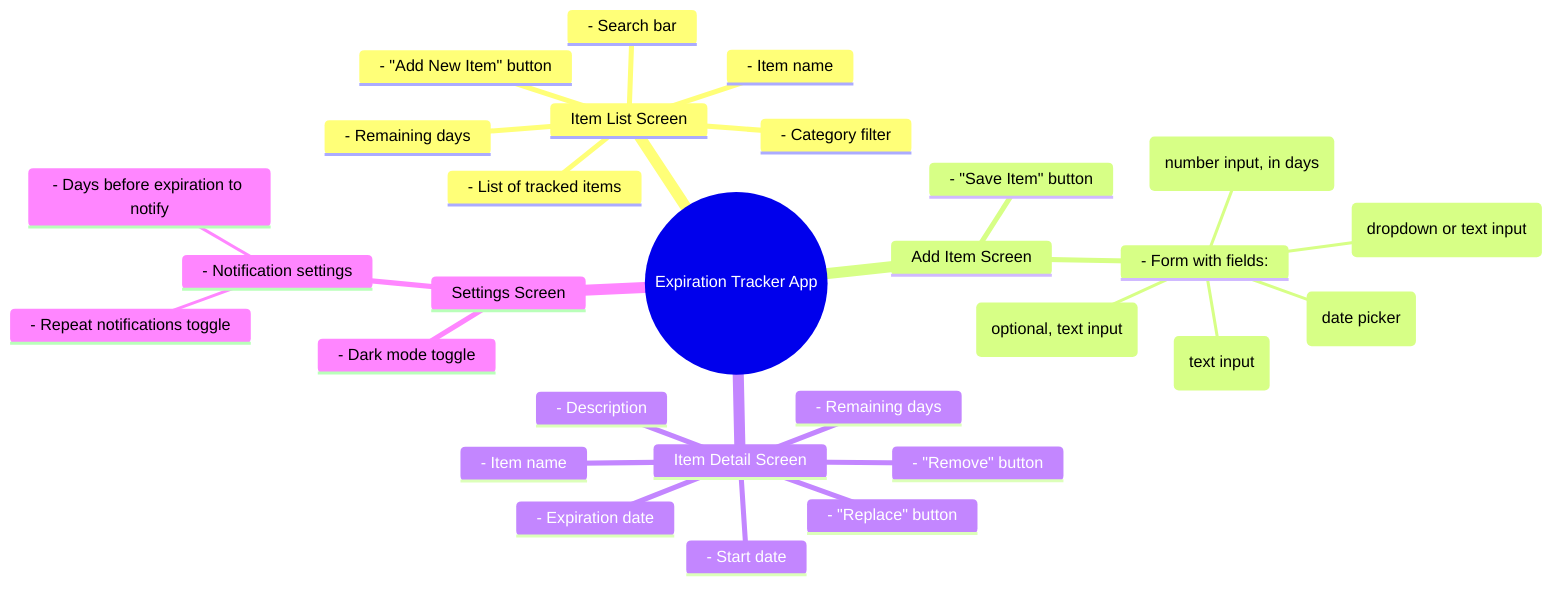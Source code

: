 mindmap
  root((Expiration Tracker App))
    Item List Screen
      - List of tracked items
      - Item name
      - Remaining days
      - Category filter
      - Search bar
      - "Add New Item" button
    Add Item Screen
      - Form with fields:
        - Item Name (text input)
        - Description (optional, text input)
        - Start Date (date picker)
        - Expiration (number input, in days)
        - Category (dropdown or text input)
      - "Save Item" button
    Item Detail Screen
      - Item name
      - Description
      - Start date
      - Expiration date
      - Remaining days
      - "Replace" button
      - "Remove" button
    Settings Screen
      - Dark mode toggle
      - Notification settings
        - Days before expiration to notify
        - Repeat notifications toggle